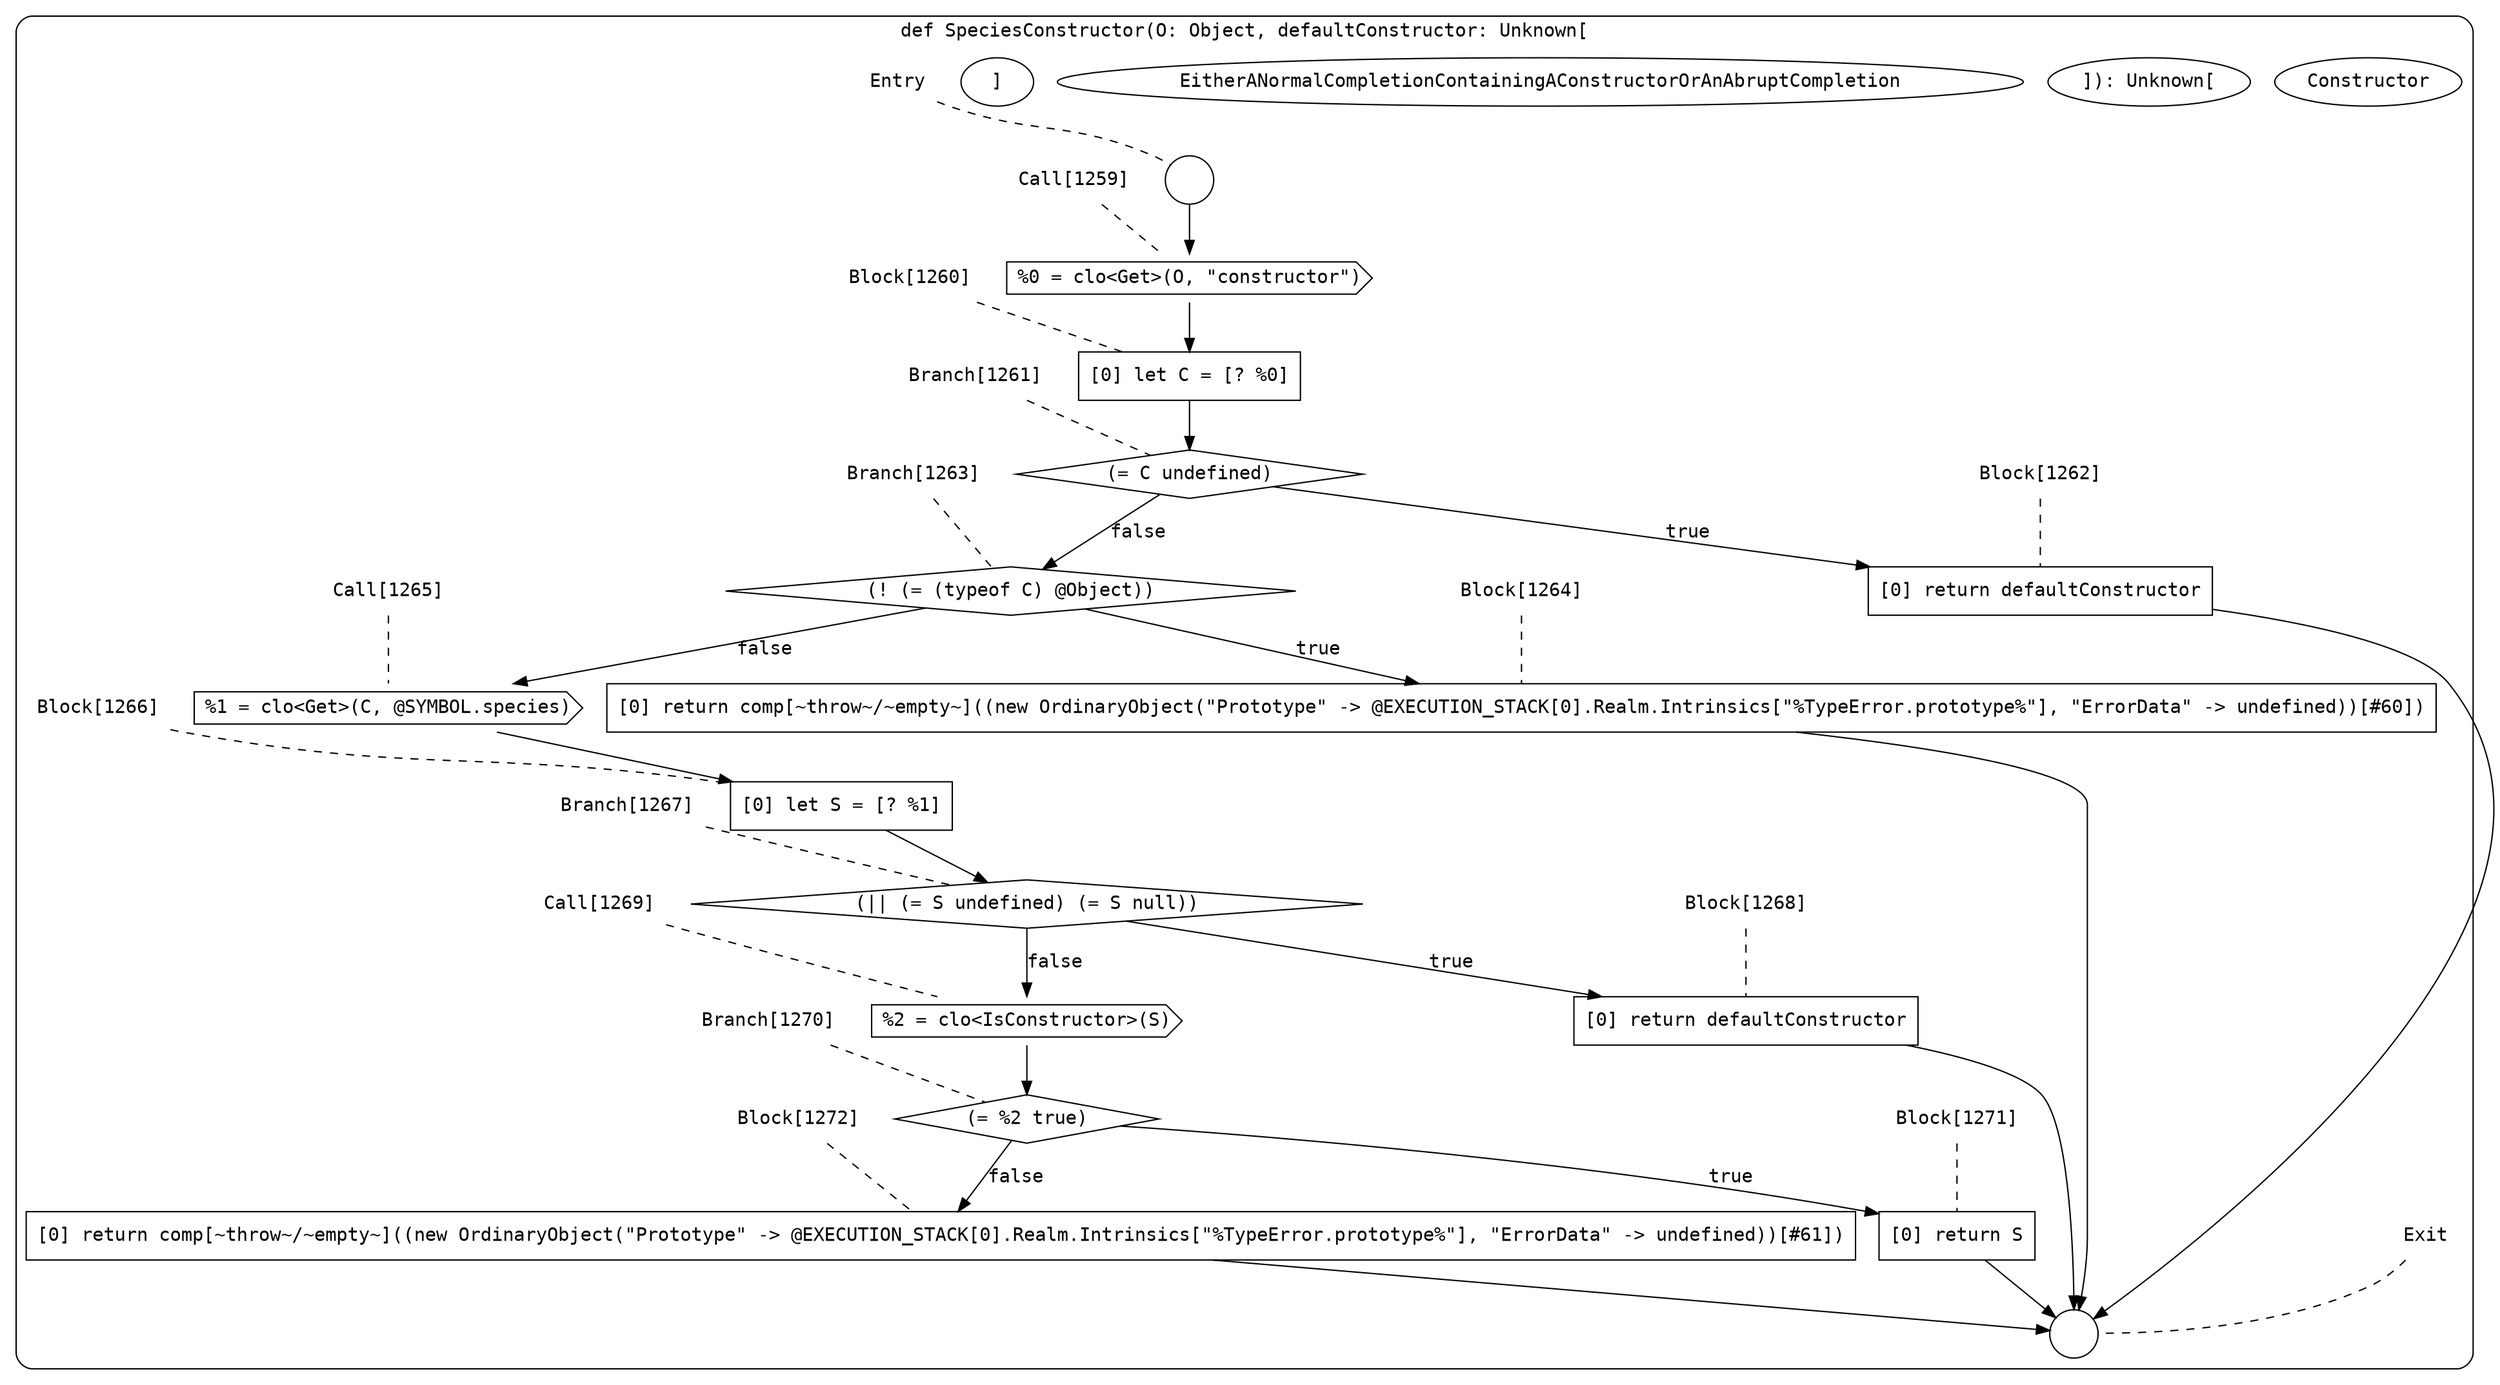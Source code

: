 digraph {
  graph [fontname = "Consolas"]
  node [fontname = "Consolas"]
  edge [fontname = "Consolas"]
  subgraph cluster151 {
    label = "def SpeciesConstructor(O: Object, defaultConstructor: Unknown["Constructor"]): Unknown["EitherANormalCompletionContainingAConstructorOrAnAbruptCompletion"]"
    style = rounded
    cluster151_entry_name [shape=none, label=<<font color="black">Entry</font>>]
    cluster151_entry_name -> cluster151_entry [arrowhead=none, color="black", style=dashed]
    cluster151_entry [shape=circle label=" " color="black" fillcolor="white" style=filled]
    cluster151_entry -> node1259 [color="black"]
    cluster151_exit_name [shape=none, label=<<font color="black">Exit</font>>]
    cluster151_exit_name -> cluster151_exit [arrowhead=none, color="black", style=dashed]
    cluster151_exit [shape=circle label=" " color="black" fillcolor="white" style=filled]
    node1259_name [shape=none, label=<<font color="black">Call[1259]</font>>]
    node1259_name -> node1259 [arrowhead=none, color="black", style=dashed]
    node1259 [shape=cds, label=<<font color="black">%0 = clo&lt;Get&gt;(O, &quot;constructor&quot;)</font>> color="black" fillcolor="white", style=filled]
    node1259 -> node1260 [color="black"]
    node1260_name [shape=none, label=<<font color="black">Block[1260]</font>>]
    node1260_name -> node1260 [arrowhead=none, color="black", style=dashed]
    node1260 [shape=box, label=<<font color="black">[0] let C = [? %0]<BR ALIGN="LEFT"/></font>> color="black" fillcolor="white", style=filled]
    node1260 -> node1261 [color="black"]
    node1261_name [shape=none, label=<<font color="black">Branch[1261]</font>>]
    node1261_name -> node1261 [arrowhead=none, color="black", style=dashed]
    node1261 [shape=diamond, label=<<font color="black">(= C undefined)</font>> color="black" fillcolor="white", style=filled]
    node1261 -> node1262 [label=<<font color="black">true</font>> color="black"]
    node1261 -> node1263 [label=<<font color="black">false</font>> color="black"]
    node1262_name [shape=none, label=<<font color="black">Block[1262]</font>>]
    node1262_name -> node1262 [arrowhead=none, color="black", style=dashed]
    node1262 [shape=box, label=<<font color="black">[0] return defaultConstructor<BR ALIGN="LEFT"/></font>> color="black" fillcolor="white", style=filled]
    node1262 -> cluster151_exit [color="black"]
    node1263_name [shape=none, label=<<font color="black">Branch[1263]</font>>]
    node1263_name -> node1263 [arrowhead=none, color="black", style=dashed]
    node1263 [shape=diamond, label=<<font color="black">(! (= (typeof C) @Object))</font>> color="black" fillcolor="white", style=filled]
    node1263 -> node1264 [label=<<font color="black">true</font>> color="black"]
    node1263 -> node1265 [label=<<font color="black">false</font>> color="black"]
    node1264_name [shape=none, label=<<font color="black">Block[1264]</font>>]
    node1264_name -> node1264 [arrowhead=none, color="black", style=dashed]
    node1264 [shape=box, label=<<font color="black">[0] return comp[~throw~/~empty~]((new OrdinaryObject(&quot;Prototype&quot; -&gt; @EXECUTION_STACK[0].Realm.Intrinsics[&quot;%TypeError.prototype%&quot;], &quot;ErrorData&quot; -&gt; undefined))[#60])<BR ALIGN="LEFT"/></font>> color="black" fillcolor="white", style=filled]
    node1264 -> cluster151_exit [color="black"]
    node1265_name [shape=none, label=<<font color="black">Call[1265]</font>>]
    node1265_name -> node1265 [arrowhead=none, color="black", style=dashed]
    node1265 [shape=cds, label=<<font color="black">%1 = clo&lt;Get&gt;(C, @SYMBOL.species)</font>> color="black" fillcolor="white", style=filled]
    node1265 -> node1266 [color="black"]
    node1266_name [shape=none, label=<<font color="black">Block[1266]</font>>]
    node1266_name -> node1266 [arrowhead=none, color="black", style=dashed]
    node1266 [shape=box, label=<<font color="black">[0] let S = [? %1]<BR ALIGN="LEFT"/></font>> color="black" fillcolor="white", style=filled]
    node1266 -> node1267 [color="black"]
    node1267_name [shape=none, label=<<font color="black">Branch[1267]</font>>]
    node1267_name -> node1267 [arrowhead=none, color="black", style=dashed]
    node1267 [shape=diamond, label=<<font color="black">(|| (= S undefined) (= S null))</font>> color="black" fillcolor="white", style=filled]
    node1267 -> node1268 [label=<<font color="black">true</font>> color="black"]
    node1267 -> node1269 [label=<<font color="black">false</font>> color="black"]
    node1268_name [shape=none, label=<<font color="black">Block[1268]</font>>]
    node1268_name -> node1268 [arrowhead=none, color="black", style=dashed]
    node1268 [shape=box, label=<<font color="black">[0] return defaultConstructor<BR ALIGN="LEFT"/></font>> color="black" fillcolor="white", style=filled]
    node1268 -> cluster151_exit [color="black"]
    node1269_name [shape=none, label=<<font color="black">Call[1269]</font>>]
    node1269_name -> node1269 [arrowhead=none, color="black", style=dashed]
    node1269 [shape=cds, label=<<font color="black">%2 = clo&lt;IsConstructor&gt;(S)</font>> color="black" fillcolor="white", style=filled]
    node1269 -> node1270 [color="black"]
    node1270_name [shape=none, label=<<font color="black">Branch[1270]</font>>]
    node1270_name -> node1270 [arrowhead=none, color="black", style=dashed]
    node1270 [shape=diamond, label=<<font color="black">(= %2 true)</font>> color="black" fillcolor="white", style=filled]
    node1270 -> node1271 [label=<<font color="black">true</font>> color="black"]
    node1270 -> node1272 [label=<<font color="black">false</font>> color="black"]
    node1271_name [shape=none, label=<<font color="black">Block[1271]</font>>]
    node1271_name -> node1271 [arrowhead=none, color="black", style=dashed]
    node1271 [shape=box, label=<<font color="black">[0] return S<BR ALIGN="LEFT"/></font>> color="black" fillcolor="white", style=filled]
    node1271 -> cluster151_exit [color="black"]
    node1272_name [shape=none, label=<<font color="black">Block[1272]</font>>]
    node1272_name -> node1272 [arrowhead=none, color="black", style=dashed]
    node1272 [shape=box, label=<<font color="black">[0] return comp[~throw~/~empty~]((new OrdinaryObject(&quot;Prototype&quot; -&gt; @EXECUTION_STACK[0].Realm.Intrinsics[&quot;%TypeError.prototype%&quot;], &quot;ErrorData&quot; -&gt; undefined))[#61])<BR ALIGN="LEFT"/></font>> color="black" fillcolor="white", style=filled]
    node1272 -> cluster151_exit [color="black"]
  }
}